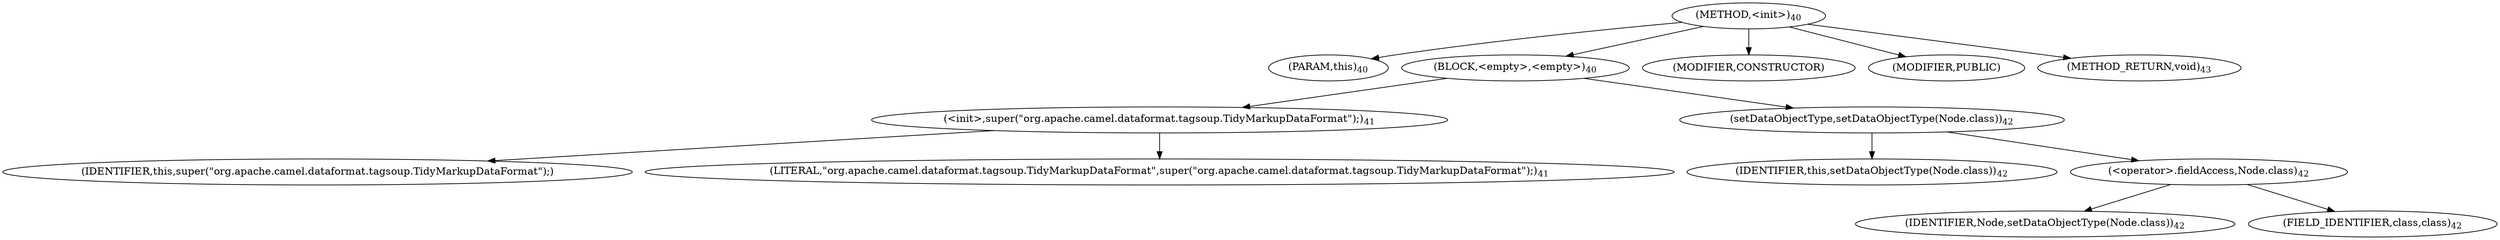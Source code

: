 digraph "&lt;init&gt;" {  
"25" [label = <(METHOD,&lt;init&gt;)<SUB>40</SUB>> ]
"4" [label = <(PARAM,this)<SUB>40</SUB>> ]
"26" [label = <(BLOCK,&lt;empty&gt;,&lt;empty&gt;)<SUB>40</SUB>> ]
"27" [label = <(&lt;init&gt;,super(&quot;org.apache.camel.dataformat.tagsoup.TidyMarkupDataFormat&quot;);)<SUB>41</SUB>> ]
"3" [label = <(IDENTIFIER,this,super(&quot;org.apache.camel.dataformat.tagsoup.TidyMarkupDataFormat&quot;);)> ]
"28" [label = <(LITERAL,&quot;org.apache.camel.dataformat.tagsoup.TidyMarkupDataFormat&quot;,super(&quot;org.apache.camel.dataformat.tagsoup.TidyMarkupDataFormat&quot;);)<SUB>41</SUB>> ]
"29" [label = <(setDataObjectType,setDataObjectType(Node.class))<SUB>42</SUB>> ]
"5" [label = <(IDENTIFIER,this,setDataObjectType(Node.class))<SUB>42</SUB>> ]
"30" [label = <(&lt;operator&gt;.fieldAccess,Node.class)<SUB>42</SUB>> ]
"31" [label = <(IDENTIFIER,Node,setDataObjectType(Node.class))<SUB>42</SUB>> ]
"32" [label = <(FIELD_IDENTIFIER,class,class)<SUB>42</SUB>> ]
"33" [label = <(MODIFIER,CONSTRUCTOR)> ]
"34" [label = <(MODIFIER,PUBLIC)> ]
"35" [label = <(METHOD_RETURN,void)<SUB>43</SUB>> ]
  "25" -> "4" 
  "25" -> "26" 
  "25" -> "33" 
  "25" -> "34" 
  "25" -> "35" 
  "26" -> "27" 
  "26" -> "29" 
  "27" -> "3" 
  "27" -> "28" 
  "29" -> "5" 
  "29" -> "30" 
  "30" -> "31" 
  "30" -> "32" 
}
